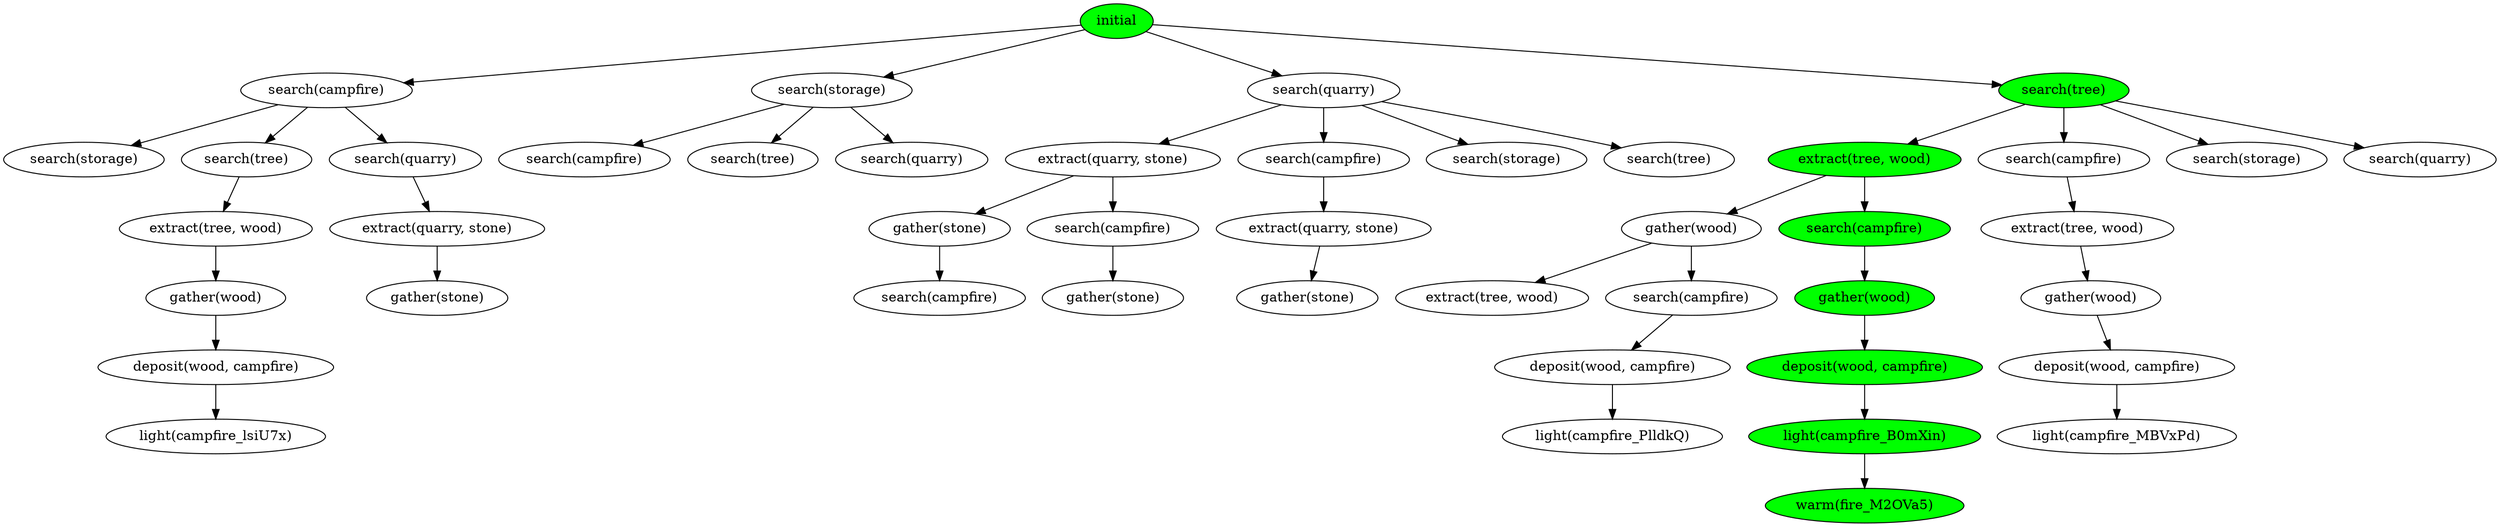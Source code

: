 digraph debug {
  "Pyhxfm" [label="initial" style=filled fillcolor=green];
  "9Hd62T" [label="search(campfire)"];
  "Pyhxfm" -> "9Hd62T";
  "qWGBDI" [label="search(storage)"];
  "Pyhxfm" -> "qWGBDI";
  "1gax2n" [label="search(quarry)"];
  "Pyhxfm" -> "1gax2n";
  "lDD2VB" [label="search(tree)" style=filled fillcolor=green];
  "Pyhxfm" -> "lDD2VB";
  "1nWj5q" [label="extract(quarry, stone)"];
  "1gax2n" -> "1nWj5q";
  "0d8KFm" [label="extract(tree, wood)" style=filled fillcolor=green];
  "lDD2VB" -> "0d8KFm";
  "Y1gyrY" [label="gather(stone)"];
  "1nWj5q" -> "Y1gyrY";
  "AiRuA9" [label="gather(wood)"];
  "0d8KFm" -> "AiRuA9";
  "WU5OPI" [label="extract(tree, wood)"];
  "AiRuA9" -> "WU5OPI";
  "jyoP0y" [label="search(storage)"];
  "9Hd62T" -> "jyoP0y";
  "0halkN" [label="search(campfire)"];
  "qWGBDI" -> "0halkN";
  "wLhLH8" [label="search(campfire)"];
  "1gax2n" -> "wLhLH8";
  "uaezI3" [label="search(campfire)"];
  "lDD2VB" -> "uaezI3";
  "nkAUMZ" [label="search(tree)"];
  "9Hd62T" -> "nkAUMZ";
  "tgVij6" [label="search(quarry)"];
  "9Hd62T" -> "tgVij6";
  "PCifov" [label="search(tree)"];
  "qWGBDI" -> "PCifov";
  "NgQZGV" [label="search(quarry)"];
  "qWGBDI" -> "NgQZGV";
  "cDDXEm" [label="search(storage)"];
  "1gax2n" -> "cDDXEm";
  "pkck2P" [label="search(storage)"];
  "lDD2VB" -> "pkck2P";
  "wBKZ5e" [label="search(tree)"];
  "1gax2n" -> "wBKZ5e";
  "9x31U6" [label="search(quarry)"];
  "lDD2VB" -> "9x31U6";
  "ACFQ7v" [label="extract(quarry, stone)"];
  "tgVij6" -> "ACFQ7v";
  "DcsLDl" [label="extract(tree, wood)"];
  "nkAUMZ" -> "DcsLDl";
  "UAkXWp" [label="extract(quarry, stone)"];
  "wLhLH8" -> "UAkXWp";
  "c5ahkA" [label="search(campfire)"];
  "1nWj5q" -> "c5ahkA";
  "7haPGr" [label="extract(tree, wood)"];
  "uaezI3" -> "7haPGr";
  "72jkXk" [label="search(campfire)" style=filled fillcolor=green];
  "0d8KFm" -> "72jkXk";
  "lmrflN" [label="gather(wood)"];
  "7haPGr" -> "lmrflN";
  "GDkFbN" [label="gather(stone)"];
  "ACFQ7v" -> "GDkFbN";
  "y2qRW9" [label="gather(wood)"];
  "DcsLDl" -> "y2qRW9";
  "Jh0nPn" [label="gather(stone)"];
  "UAkXWp" -> "Jh0nPn";
  "KbDT4y" [label="gather(stone)"];
  "c5ahkA" -> "KbDT4y";
  "HA29MW" [label="gather(wood)" style=filled fillcolor=green];
  "72jkXk" -> "HA29MW";
  "P4eWs2" [label="search(campfire)"];
  "AiRuA9" -> "P4eWs2";
  "BUEXcv" [label="search(campfire)"];
  "Y1gyrY" -> "BUEXcv";
  "eAjZUK" [label="deposit(wood, campfire)"];
  "lmrflN" -> "eAjZUK";
  "cnOcqI" [label="deposit(wood, campfire)"];
  "y2qRW9" -> "cnOcqI";
  "g3lS0U" [label="deposit(wood, campfire)" style=filled fillcolor=green];
  "HA29MW" -> "g3lS0U";
  "QWudn9" [label="deposit(wood, campfire)"];
  "P4eWs2" -> "QWudn9";
  "QiqXt0" [label="light(campfire_B0mXin)" style=filled fillcolor=green];
  "g3lS0U" -> "QiqXt0";
  "B85AOd" [label="light(campfire_lsiU7x)"];
  "cnOcqI" -> "B85AOd";
  "G1Rl4Z" [label="light(campfire_MBVxPd)"];
  "eAjZUK" -> "G1Rl4Z";
  "sy5SjK" [label="light(campfire_PlldkQ)"];
  "QWudn9" -> "sy5SjK";
  "4EpSJe" [label="warm(fire_M2OVa5)" style=filled fillcolor=green];
  "QiqXt0" -> "4EpSJe";
}
